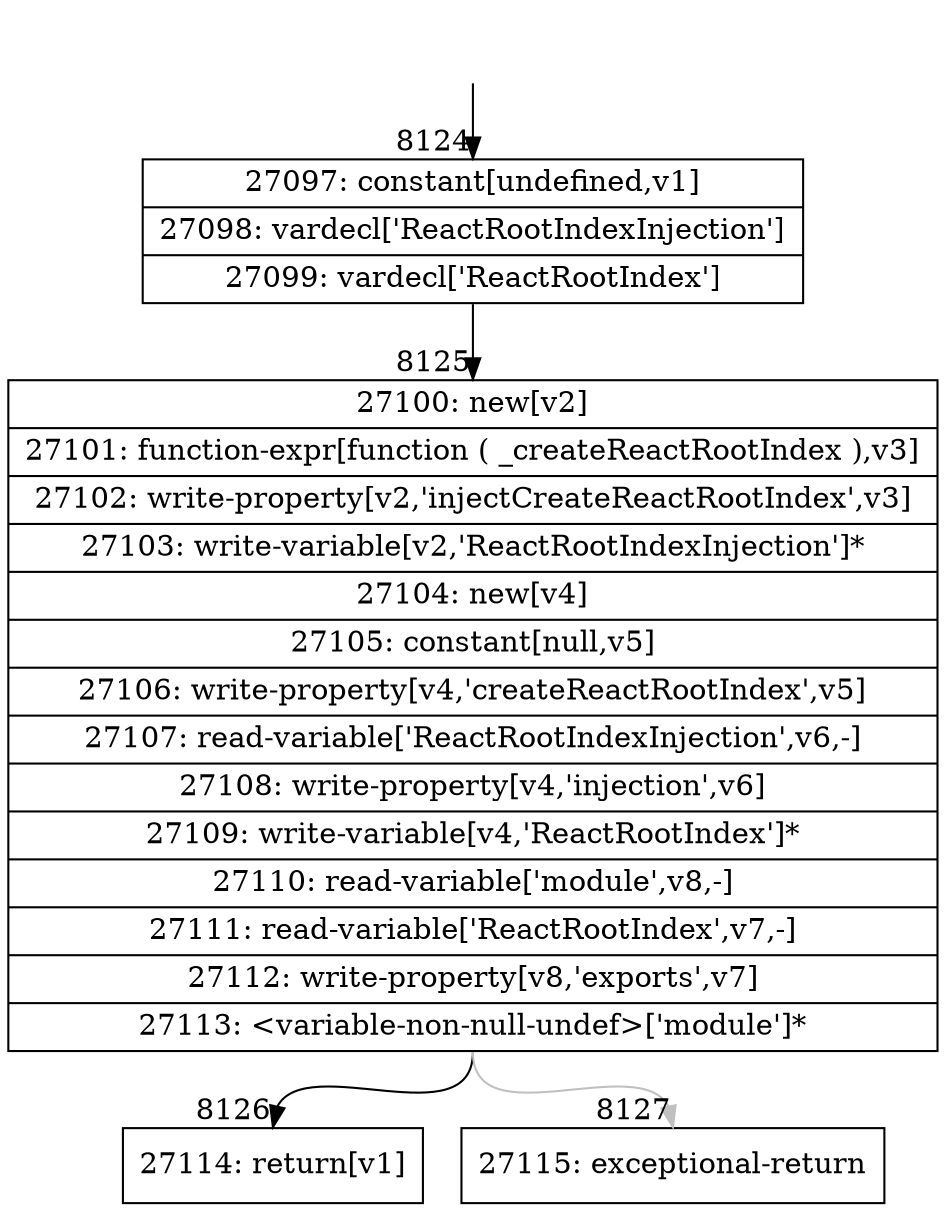 digraph {
rankdir="TD"
BB_entry592[shape=none,label=""];
BB_entry592 -> BB8124 [tailport=s, headport=n, headlabel="    8124"]
BB8124 [shape=record label="{27097: constant[undefined,v1]|27098: vardecl['ReactRootIndexInjection']|27099: vardecl['ReactRootIndex']}" ] 
BB8124 -> BB8125 [tailport=s, headport=n, headlabel="      8125"]
BB8125 [shape=record label="{27100: new[v2]|27101: function-expr[function ( _createReactRootIndex ),v3]|27102: write-property[v2,'injectCreateReactRootIndex',v3]|27103: write-variable[v2,'ReactRootIndexInjection']*|27104: new[v4]|27105: constant[null,v5]|27106: write-property[v4,'createReactRootIndex',v5]|27107: read-variable['ReactRootIndexInjection',v6,-]|27108: write-property[v4,'injection',v6]|27109: write-variable[v4,'ReactRootIndex']*|27110: read-variable['module',v8,-]|27111: read-variable['ReactRootIndex',v7,-]|27112: write-property[v8,'exports',v7]|27113: \<variable-non-null-undef\>['module']*}" ] 
BB8125 -> BB8126 [tailport=s, headport=n, headlabel="      8126"]
BB8125 -> BB8127 [tailport=s, headport=n, color=gray, headlabel="      8127"]
BB8126 [shape=record label="{27114: return[v1]}" ] 
BB8127 [shape=record label="{27115: exceptional-return}" ] 
//#$~ 14276
}
